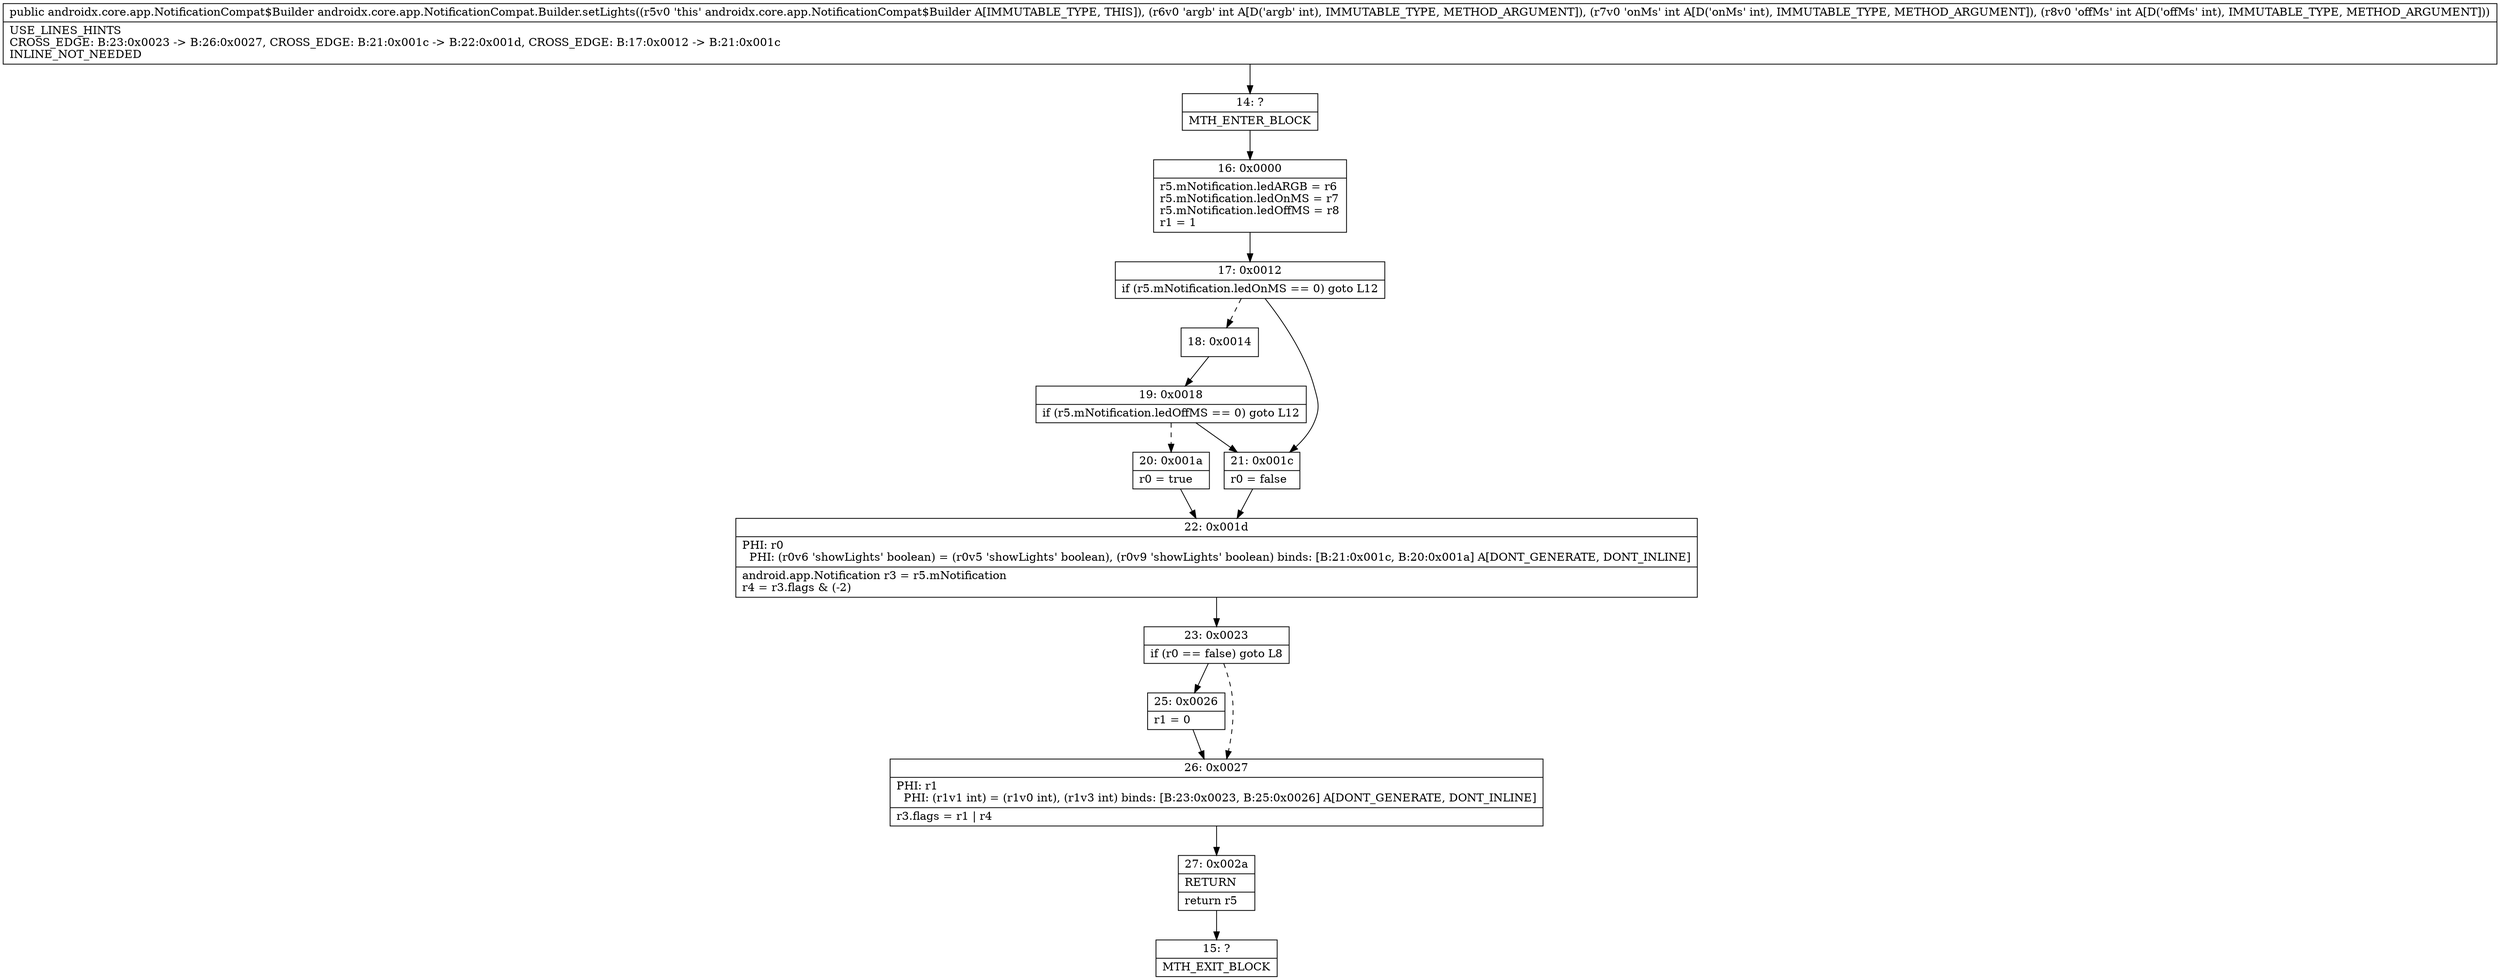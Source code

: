digraph "CFG forandroidx.core.app.NotificationCompat.Builder.setLights(III)Landroidx\/core\/app\/NotificationCompat$Builder;" {
Node_14 [shape=record,label="{14\:\ ?|MTH_ENTER_BLOCK\l}"];
Node_16 [shape=record,label="{16\:\ 0x0000|r5.mNotification.ledARGB = r6\lr5.mNotification.ledOnMS = r7\lr5.mNotification.ledOffMS = r8\lr1 = 1\l}"];
Node_17 [shape=record,label="{17\:\ 0x0012|if (r5.mNotification.ledOnMS == 0) goto L12\l}"];
Node_18 [shape=record,label="{18\:\ 0x0014}"];
Node_19 [shape=record,label="{19\:\ 0x0018|if (r5.mNotification.ledOffMS == 0) goto L12\l}"];
Node_20 [shape=record,label="{20\:\ 0x001a|r0 = true\l}"];
Node_22 [shape=record,label="{22\:\ 0x001d|PHI: r0 \l  PHI: (r0v6 'showLights' boolean) = (r0v5 'showLights' boolean), (r0v9 'showLights' boolean) binds: [B:21:0x001c, B:20:0x001a] A[DONT_GENERATE, DONT_INLINE]\l|android.app.Notification r3 = r5.mNotification\lr4 = r3.flags & (\-2)\l}"];
Node_23 [shape=record,label="{23\:\ 0x0023|if (r0 == false) goto L8\l}"];
Node_25 [shape=record,label="{25\:\ 0x0026|r1 = 0\l}"];
Node_26 [shape=record,label="{26\:\ 0x0027|PHI: r1 \l  PHI: (r1v1 int) = (r1v0 int), (r1v3 int) binds: [B:23:0x0023, B:25:0x0026] A[DONT_GENERATE, DONT_INLINE]\l|r3.flags = r1 \| r4\l}"];
Node_27 [shape=record,label="{27\:\ 0x002a|RETURN\l|return r5\l}"];
Node_15 [shape=record,label="{15\:\ ?|MTH_EXIT_BLOCK\l}"];
Node_21 [shape=record,label="{21\:\ 0x001c|r0 = false\l}"];
MethodNode[shape=record,label="{public androidx.core.app.NotificationCompat$Builder androidx.core.app.NotificationCompat.Builder.setLights((r5v0 'this' androidx.core.app.NotificationCompat$Builder A[IMMUTABLE_TYPE, THIS]), (r6v0 'argb' int A[D('argb' int), IMMUTABLE_TYPE, METHOD_ARGUMENT]), (r7v0 'onMs' int A[D('onMs' int), IMMUTABLE_TYPE, METHOD_ARGUMENT]), (r8v0 'offMs' int A[D('offMs' int), IMMUTABLE_TYPE, METHOD_ARGUMENT]))  | USE_LINES_HINTS\lCROSS_EDGE: B:23:0x0023 \-\> B:26:0x0027, CROSS_EDGE: B:21:0x001c \-\> B:22:0x001d, CROSS_EDGE: B:17:0x0012 \-\> B:21:0x001c\lINLINE_NOT_NEEDED\l}"];
MethodNode -> Node_14;Node_14 -> Node_16;
Node_16 -> Node_17;
Node_17 -> Node_18[style=dashed];
Node_17 -> Node_21;
Node_18 -> Node_19;
Node_19 -> Node_20[style=dashed];
Node_19 -> Node_21;
Node_20 -> Node_22;
Node_22 -> Node_23;
Node_23 -> Node_25;
Node_23 -> Node_26[style=dashed];
Node_25 -> Node_26;
Node_26 -> Node_27;
Node_27 -> Node_15;
Node_21 -> Node_22;
}

